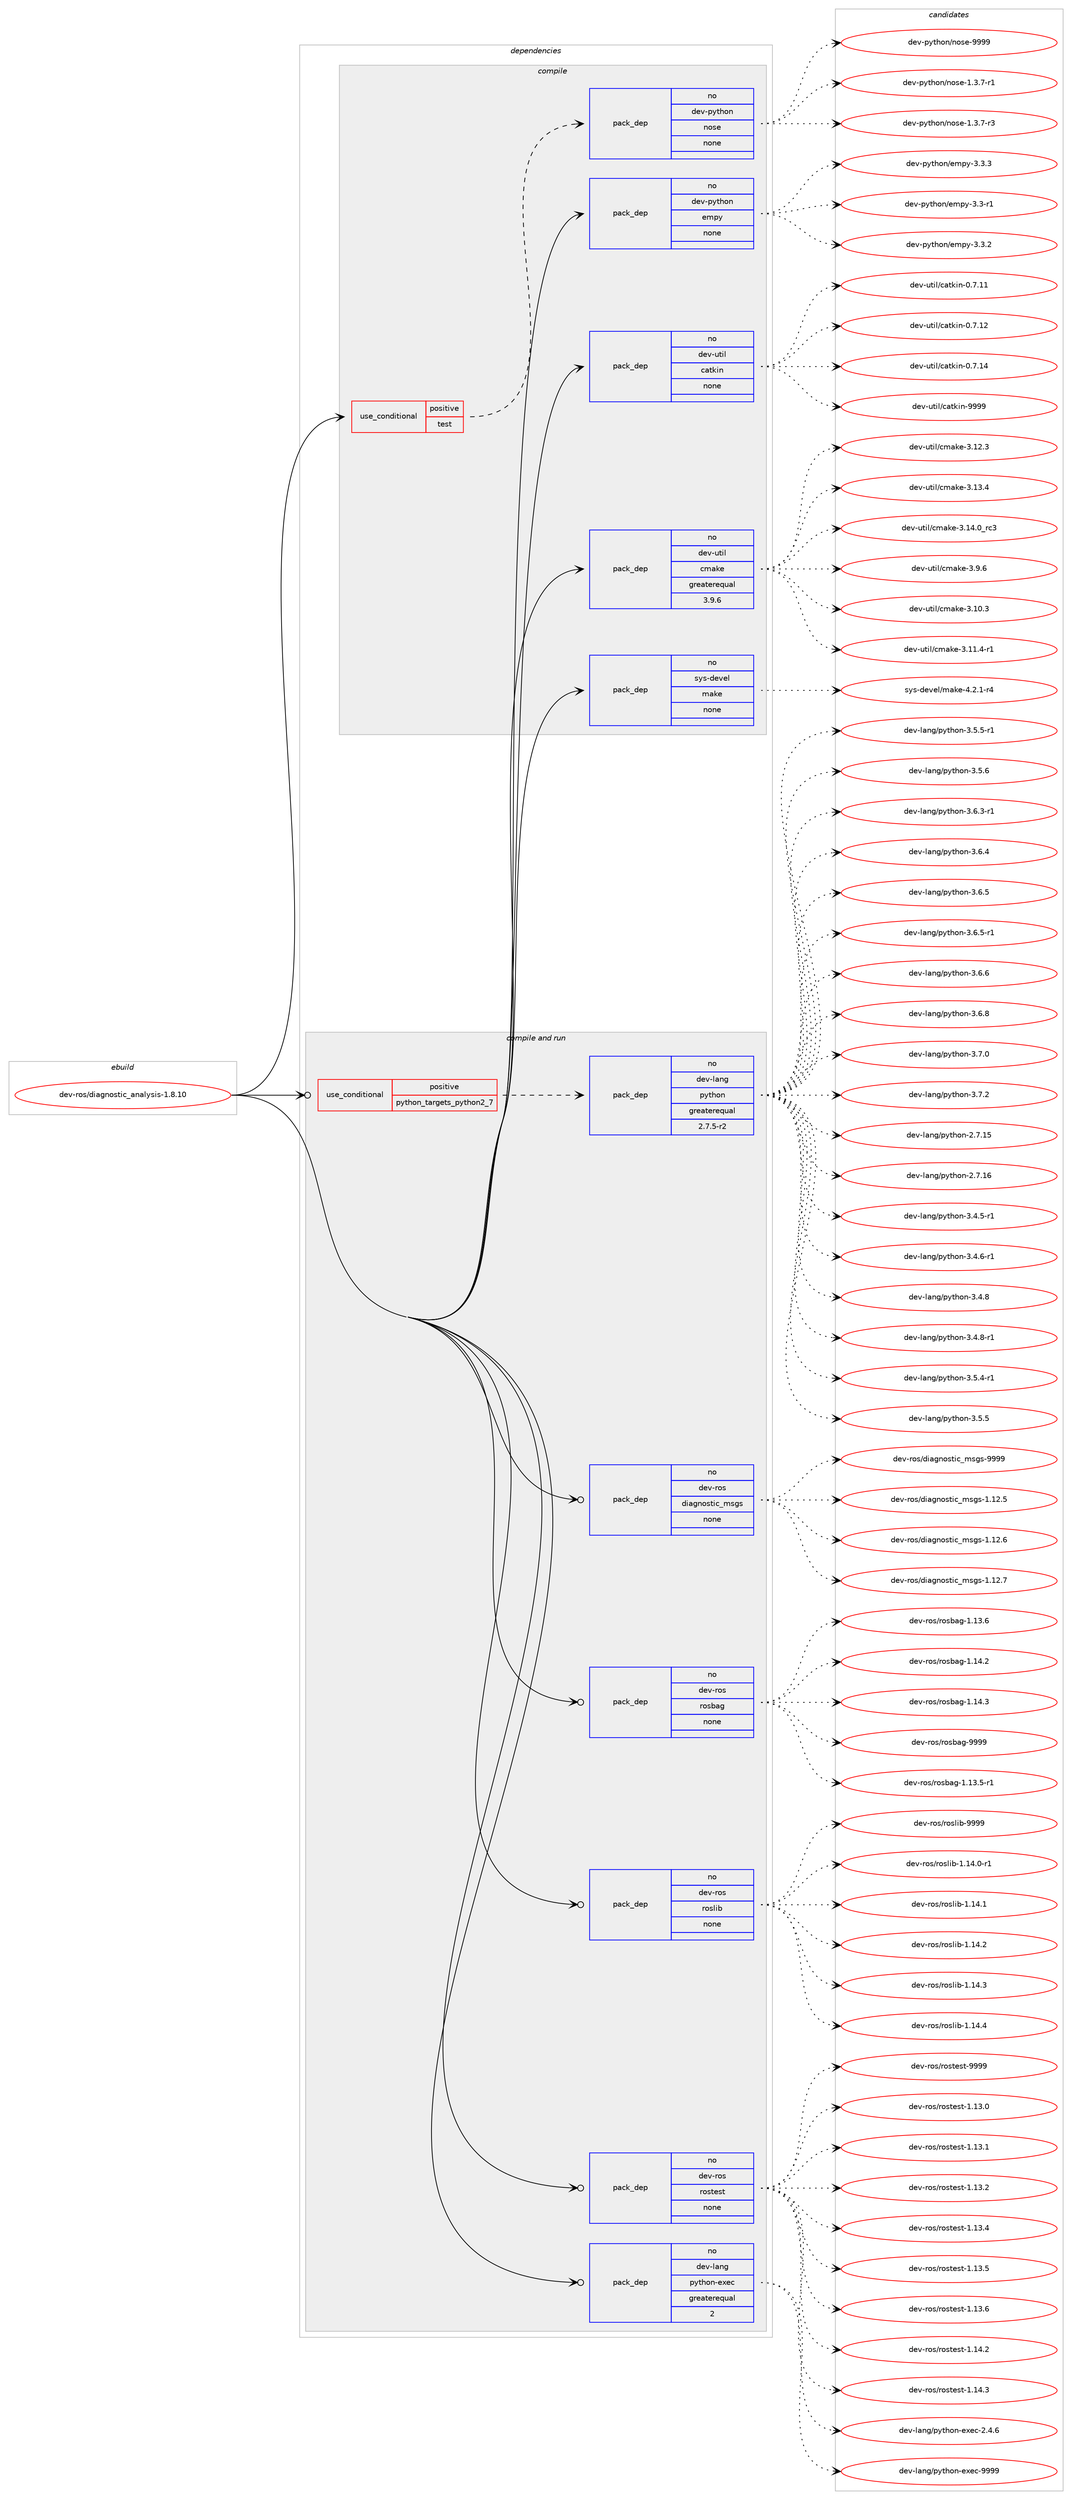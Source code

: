 digraph prolog {

# *************
# Graph options
# *************

newrank=true;
concentrate=true;
compound=true;
graph [rankdir=LR,fontname=Helvetica,fontsize=10,ranksep=1.5];#, ranksep=2.5, nodesep=0.2];
edge  [arrowhead=vee];
node  [fontname=Helvetica,fontsize=10];

# **********
# The ebuild
# **********

subgraph cluster_leftcol {
color=gray;
rank=same;
label=<<i>ebuild</i>>;
id [label="dev-ros/diagnostic_analysis-1.8.10", color=red, width=4, href="../dev-ros/diagnostic_analysis-1.8.10.svg"];
}

# ****************
# The dependencies
# ****************

subgraph cluster_midcol {
color=gray;
label=<<i>dependencies</i>>;
subgraph cluster_compile {
fillcolor="#eeeeee";
style=filled;
label=<<i>compile</i>>;
subgraph cond388242 {
dependency1454394 [label=<<TABLE BORDER="0" CELLBORDER="1" CELLSPACING="0" CELLPADDING="4"><TR><TD ROWSPAN="3" CELLPADDING="10">use_conditional</TD></TR><TR><TD>positive</TD></TR><TR><TD>test</TD></TR></TABLE>>, shape=none, color=red];
subgraph pack1042762 {
dependency1454395 [label=<<TABLE BORDER="0" CELLBORDER="1" CELLSPACING="0" CELLPADDING="4" WIDTH="220"><TR><TD ROWSPAN="6" CELLPADDING="30">pack_dep</TD></TR><TR><TD WIDTH="110">no</TD></TR><TR><TD>dev-python</TD></TR><TR><TD>nose</TD></TR><TR><TD>none</TD></TR><TR><TD></TD></TR></TABLE>>, shape=none, color=blue];
}
dependency1454394:e -> dependency1454395:w [weight=20,style="dashed",arrowhead="vee"];
}
id:e -> dependency1454394:w [weight=20,style="solid",arrowhead="vee"];
subgraph pack1042763 {
dependency1454396 [label=<<TABLE BORDER="0" CELLBORDER="1" CELLSPACING="0" CELLPADDING="4" WIDTH="220"><TR><TD ROWSPAN="6" CELLPADDING="30">pack_dep</TD></TR><TR><TD WIDTH="110">no</TD></TR><TR><TD>dev-python</TD></TR><TR><TD>empy</TD></TR><TR><TD>none</TD></TR><TR><TD></TD></TR></TABLE>>, shape=none, color=blue];
}
id:e -> dependency1454396:w [weight=20,style="solid",arrowhead="vee"];
subgraph pack1042764 {
dependency1454397 [label=<<TABLE BORDER="0" CELLBORDER="1" CELLSPACING="0" CELLPADDING="4" WIDTH="220"><TR><TD ROWSPAN="6" CELLPADDING="30">pack_dep</TD></TR><TR><TD WIDTH="110">no</TD></TR><TR><TD>dev-util</TD></TR><TR><TD>catkin</TD></TR><TR><TD>none</TD></TR><TR><TD></TD></TR></TABLE>>, shape=none, color=blue];
}
id:e -> dependency1454397:w [weight=20,style="solid",arrowhead="vee"];
subgraph pack1042765 {
dependency1454398 [label=<<TABLE BORDER="0" CELLBORDER="1" CELLSPACING="0" CELLPADDING="4" WIDTH="220"><TR><TD ROWSPAN="6" CELLPADDING="30">pack_dep</TD></TR><TR><TD WIDTH="110">no</TD></TR><TR><TD>dev-util</TD></TR><TR><TD>cmake</TD></TR><TR><TD>greaterequal</TD></TR><TR><TD>3.9.6</TD></TR></TABLE>>, shape=none, color=blue];
}
id:e -> dependency1454398:w [weight=20,style="solid",arrowhead="vee"];
subgraph pack1042766 {
dependency1454399 [label=<<TABLE BORDER="0" CELLBORDER="1" CELLSPACING="0" CELLPADDING="4" WIDTH="220"><TR><TD ROWSPAN="6" CELLPADDING="30">pack_dep</TD></TR><TR><TD WIDTH="110">no</TD></TR><TR><TD>sys-devel</TD></TR><TR><TD>make</TD></TR><TR><TD>none</TD></TR><TR><TD></TD></TR></TABLE>>, shape=none, color=blue];
}
id:e -> dependency1454399:w [weight=20,style="solid",arrowhead="vee"];
}
subgraph cluster_compileandrun {
fillcolor="#eeeeee";
style=filled;
label=<<i>compile and run</i>>;
subgraph cond388243 {
dependency1454400 [label=<<TABLE BORDER="0" CELLBORDER="1" CELLSPACING="0" CELLPADDING="4"><TR><TD ROWSPAN="3" CELLPADDING="10">use_conditional</TD></TR><TR><TD>positive</TD></TR><TR><TD>python_targets_python2_7</TD></TR></TABLE>>, shape=none, color=red];
subgraph pack1042767 {
dependency1454401 [label=<<TABLE BORDER="0" CELLBORDER="1" CELLSPACING="0" CELLPADDING="4" WIDTH="220"><TR><TD ROWSPAN="6" CELLPADDING="30">pack_dep</TD></TR><TR><TD WIDTH="110">no</TD></TR><TR><TD>dev-lang</TD></TR><TR><TD>python</TD></TR><TR><TD>greaterequal</TD></TR><TR><TD>2.7.5-r2</TD></TR></TABLE>>, shape=none, color=blue];
}
dependency1454400:e -> dependency1454401:w [weight=20,style="dashed",arrowhead="vee"];
}
id:e -> dependency1454400:w [weight=20,style="solid",arrowhead="odotvee"];
subgraph pack1042768 {
dependency1454402 [label=<<TABLE BORDER="0" CELLBORDER="1" CELLSPACING="0" CELLPADDING="4" WIDTH="220"><TR><TD ROWSPAN="6" CELLPADDING="30">pack_dep</TD></TR><TR><TD WIDTH="110">no</TD></TR><TR><TD>dev-lang</TD></TR><TR><TD>python-exec</TD></TR><TR><TD>greaterequal</TD></TR><TR><TD>2</TD></TR></TABLE>>, shape=none, color=blue];
}
id:e -> dependency1454402:w [weight=20,style="solid",arrowhead="odotvee"];
subgraph pack1042769 {
dependency1454403 [label=<<TABLE BORDER="0" CELLBORDER="1" CELLSPACING="0" CELLPADDING="4" WIDTH="220"><TR><TD ROWSPAN="6" CELLPADDING="30">pack_dep</TD></TR><TR><TD WIDTH="110">no</TD></TR><TR><TD>dev-ros</TD></TR><TR><TD>diagnostic_msgs</TD></TR><TR><TD>none</TD></TR><TR><TD></TD></TR></TABLE>>, shape=none, color=blue];
}
id:e -> dependency1454403:w [weight=20,style="solid",arrowhead="odotvee"];
subgraph pack1042770 {
dependency1454404 [label=<<TABLE BORDER="0" CELLBORDER="1" CELLSPACING="0" CELLPADDING="4" WIDTH="220"><TR><TD ROWSPAN="6" CELLPADDING="30">pack_dep</TD></TR><TR><TD WIDTH="110">no</TD></TR><TR><TD>dev-ros</TD></TR><TR><TD>rosbag</TD></TR><TR><TD>none</TD></TR><TR><TD></TD></TR></TABLE>>, shape=none, color=blue];
}
id:e -> dependency1454404:w [weight=20,style="solid",arrowhead="odotvee"];
subgraph pack1042771 {
dependency1454405 [label=<<TABLE BORDER="0" CELLBORDER="1" CELLSPACING="0" CELLPADDING="4" WIDTH="220"><TR><TD ROWSPAN="6" CELLPADDING="30">pack_dep</TD></TR><TR><TD WIDTH="110">no</TD></TR><TR><TD>dev-ros</TD></TR><TR><TD>roslib</TD></TR><TR><TD>none</TD></TR><TR><TD></TD></TR></TABLE>>, shape=none, color=blue];
}
id:e -> dependency1454405:w [weight=20,style="solid",arrowhead="odotvee"];
subgraph pack1042772 {
dependency1454406 [label=<<TABLE BORDER="0" CELLBORDER="1" CELLSPACING="0" CELLPADDING="4" WIDTH="220"><TR><TD ROWSPAN="6" CELLPADDING="30">pack_dep</TD></TR><TR><TD WIDTH="110">no</TD></TR><TR><TD>dev-ros</TD></TR><TR><TD>rostest</TD></TR><TR><TD>none</TD></TR><TR><TD></TD></TR></TABLE>>, shape=none, color=blue];
}
id:e -> dependency1454406:w [weight=20,style="solid",arrowhead="odotvee"];
}
subgraph cluster_run {
fillcolor="#eeeeee";
style=filled;
label=<<i>run</i>>;
}
}

# **************
# The candidates
# **************

subgraph cluster_choices {
rank=same;
color=gray;
label=<<i>candidates</i>>;

subgraph choice1042762 {
color=black;
nodesep=1;
choice10010111845112121116104111110471101111151014549465146554511449 [label="dev-python/nose-1.3.7-r1", color=red, width=4,href="../dev-python/nose-1.3.7-r1.svg"];
choice10010111845112121116104111110471101111151014549465146554511451 [label="dev-python/nose-1.3.7-r3", color=red, width=4,href="../dev-python/nose-1.3.7-r3.svg"];
choice10010111845112121116104111110471101111151014557575757 [label="dev-python/nose-9999", color=red, width=4,href="../dev-python/nose-9999.svg"];
dependency1454395:e -> choice10010111845112121116104111110471101111151014549465146554511449:w [style=dotted,weight="100"];
dependency1454395:e -> choice10010111845112121116104111110471101111151014549465146554511451:w [style=dotted,weight="100"];
dependency1454395:e -> choice10010111845112121116104111110471101111151014557575757:w [style=dotted,weight="100"];
}
subgraph choice1042763 {
color=black;
nodesep=1;
choice1001011184511212111610411111047101109112121455146514511449 [label="dev-python/empy-3.3-r1", color=red, width=4,href="../dev-python/empy-3.3-r1.svg"];
choice1001011184511212111610411111047101109112121455146514650 [label="dev-python/empy-3.3.2", color=red, width=4,href="../dev-python/empy-3.3.2.svg"];
choice1001011184511212111610411111047101109112121455146514651 [label="dev-python/empy-3.3.3", color=red, width=4,href="../dev-python/empy-3.3.3.svg"];
dependency1454396:e -> choice1001011184511212111610411111047101109112121455146514511449:w [style=dotted,weight="100"];
dependency1454396:e -> choice1001011184511212111610411111047101109112121455146514650:w [style=dotted,weight="100"];
dependency1454396:e -> choice1001011184511212111610411111047101109112121455146514651:w [style=dotted,weight="100"];
}
subgraph choice1042764 {
color=black;
nodesep=1;
choice1001011184511711610510847999711610710511045484655464949 [label="dev-util/catkin-0.7.11", color=red, width=4,href="../dev-util/catkin-0.7.11.svg"];
choice1001011184511711610510847999711610710511045484655464950 [label="dev-util/catkin-0.7.12", color=red, width=4,href="../dev-util/catkin-0.7.12.svg"];
choice1001011184511711610510847999711610710511045484655464952 [label="dev-util/catkin-0.7.14", color=red, width=4,href="../dev-util/catkin-0.7.14.svg"];
choice100101118451171161051084799971161071051104557575757 [label="dev-util/catkin-9999", color=red, width=4,href="../dev-util/catkin-9999.svg"];
dependency1454397:e -> choice1001011184511711610510847999711610710511045484655464949:w [style=dotted,weight="100"];
dependency1454397:e -> choice1001011184511711610510847999711610710511045484655464950:w [style=dotted,weight="100"];
dependency1454397:e -> choice1001011184511711610510847999711610710511045484655464952:w [style=dotted,weight="100"];
dependency1454397:e -> choice100101118451171161051084799971161071051104557575757:w [style=dotted,weight="100"];
}
subgraph choice1042765 {
color=black;
nodesep=1;
choice1001011184511711610510847991099710710145514649484651 [label="dev-util/cmake-3.10.3", color=red, width=4,href="../dev-util/cmake-3.10.3.svg"];
choice10010111845117116105108479910997107101455146494946524511449 [label="dev-util/cmake-3.11.4-r1", color=red, width=4,href="../dev-util/cmake-3.11.4-r1.svg"];
choice1001011184511711610510847991099710710145514649504651 [label="dev-util/cmake-3.12.3", color=red, width=4,href="../dev-util/cmake-3.12.3.svg"];
choice1001011184511711610510847991099710710145514649514652 [label="dev-util/cmake-3.13.4", color=red, width=4,href="../dev-util/cmake-3.13.4.svg"];
choice1001011184511711610510847991099710710145514649524648951149951 [label="dev-util/cmake-3.14.0_rc3", color=red, width=4,href="../dev-util/cmake-3.14.0_rc3.svg"];
choice10010111845117116105108479910997107101455146574654 [label="dev-util/cmake-3.9.6", color=red, width=4,href="../dev-util/cmake-3.9.6.svg"];
dependency1454398:e -> choice1001011184511711610510847991099710710145514649484651:w [style=dotted,weight="100"];
dependency1454398:e -> choice10010111845117116105108479910997107101455146494946524511449:w [style=dotted,weight="100"];
dependency1454398:e -> choice1001011184511711610510847991099710710145514649504651:w [style=dotted,weight="100"];
dependency1454398:e -> choice1001011184511711610510847991099710710145514649514652:w [style=dotted,weight="100"];
dependency1454398:e -> choice1001011184511711610510847991099710710145514649524648951149951:w [style=dotted,weight="100"];
dependency1454398:e -> choice10010111845117116105108479910997107101455146574654:w [style=dotted,weight="100"];
}
subgraph choice1042766 {
color=black;
nodesep=1;
choice1151211154510010111810110847109971071014552465046494511452 [label="sys-devel/make-4.2.1-r4", color=red, width=4,href="../sys-devel/make-4.2.1-r4.svg"];
dependency1454399:e -> choice1151211154510010111810110847109971071014552465046494511452:w [style=dotted,weight="100"];
}
subgraph choice1042767 {
color=black;
nodesep=1;
choice10010111845108971101034711212111610411111045504655464953 [label="dev-lang/python-2.7.15", color=red, width=4,href="../dev-lang/python-2.7.15.svg"];
choice10010111845108971101034711212111610411111045504655464954 [label="dev-lang/python-2.7.16", color=red, width=4,href="../dev-lang/python-2.7.16.svg"];
choice1001011184510897110103471121211161041111104551465246534511449 [label="dev-lang/python-3.4.5-r1", color=red, width=4,href="../dev-lang/python-3.4.5-r1.svg"];
choice1001011184510897110103471121211161041111104551465246544511449 [label="dev-lang/python-3.4.6-r1", color=red, width=4,href="../dev-lang/python-3.4.6-r1.svg"];
choice100101118451089711010347112121116104111110455146524656 [label="dev-lang/python-3.4.8", color=red, width=4,href="../dev-lang/python-3.4.8.svg"];
choice1001011184510897110103471121211161041111104551465246564511449 [label="dev-lang/python-3.4.8-r1", color=red, width=4,href="../dev-lang/python-3.4.8-r1.svg"];
choice1001011184510897110103471121211161041111104551465346524511449 [label="dev-lang/python-3.5.4-r1", color=red, width=4,href="../dev-lang/python-3.5.4-r1.svg"];
choice100101118451089711010347112121116104111110455146534653 [label="dev-lang/python-3.5.5", color=red, width=4,href="../dev-lang/python-3.5.5.svg"];
choice1001011184510897110103471121211161041111104551465346534511449 [label="dev-lang/python-3.5.5-r1", color=red, width=4,href="../dev-lang/python-3.5.5-r1.svg"];
choice100101118451089711010347112121116104111110455146534654 [label="dev-lang/python-3.5.6", color=red, width=4,href="../dev-lang/python-3.5.6.svg"];
choice1001011184510897110103471121211161041111104551465446514511449 [label="dev-lang/python-3.6.3-r1", color=red, width=4,href="../dev-lang/python-3.6.3-r1.svg"];
choice100101118451089711010347112121116104111110455146544652 [label="dev-lang/python-3.6.4", color=red, width=4,href="../dev-lang/python-3.6.4.svg"];
choice100101118451089711010347112121116104111110455146544653 [label="dev-lang/python-3.6.5", color=red, width=4,href="../dev-lang/python-3.6.5.svg"];
choice1001011184510897110103471121211161041111104551465446534511449 [label="dev-lang/python-3.6.5-r1", color=red, width=4,href="../dev-lang/python-3.6.5-r1.svg"];
choice100101118451089711010347112121116104111110455146544654 [label="dev-lang/python-3.6.6", color=red, width=4,href="../dev-lang/python-3.6.6.svg"];
choice100101118451089711010347112121116104111110455146544656 [label="dev-lang/python-3.6.8", color=red, width=4,href="../dev-lang/python-3.6.8.svg"];
choice100101118451089711010347112121116104111110455146554648 [label="dev-lang/python-3.7.0", color=red, width=4,href="../dev-lang/python-3.7.0.svg"];
choice100101118451089711010347112121116104111110455146554650 [label="dev-lang/python-3.7.2", color=red, width=4,href="../dev-lang/python-3.7.2.svg"];
dependency1454401:e -> choice10010111845108971101034711212111610411111045504655464953:w [style=dotted,weight="100"];
dependency1454401:e -> choice10010111845108971101034711212111610411111045504655464954:w [style=dotted,weight="100"];
dependency1454401:e -> choice1001011184510897110103471121211161041111104551465246534511449:w [style=dotted,weight="100"];
dependency1454401:e -> choice1001011184510897110103471121211161041111104551465246544511449:w [style=dotted,weight="100"];
dependency1454401:e -> choice100101118451089711010347112121116104111110455146524656:w [style=dotted,weight="100"];
dependency1454401:e -> choice1001011184510897110103471121211161041111104551465246564511449:w [style=dotted,weight="100"];
dependency1454401:e -> choice1001011184510897110103471121211161041111104551465346524511449:w [style=dotted,weight="100"];
dependency1454401:e -> choice100101118451089711010347112121116104111110455146534653:w [style=dotted,weight="100"];
dependency1454401:e -> choice1001011184510897110103471121211161041111104551465346534511449:w [style=dotted,weight="100"];
dependency1454401:e -> choice100101118451089711010347112121116104111110455146534654:w [style=dotted,weight="100"];
dependency1454401:e -> choice1001011184510897110103471121211161041111104551465446514511449:w [style=dotted,weight="100"];
dependency1454401:e -> choice100101118451089711010347112121116104111110455146544652:w [style=dotted,weight="100"];
dependency1454401:e -> choice100101118451089711010347112121116104111110455146544653:w [style=dotted,weight="100"];
dependency1454401:e -> choice1001011184510897110103471121211161041111104551465446534511449:w [style=dotted,weight="100"];
dependency1454401:e -> choice100101118451089711010347112121116104111110455146544654:w [style=dotted,weight="100"];
dependency1454401:e -> choice100101118451089711010347112121116104111110455146544656:w [style=dotted,weight="100"];
dependency1454401:e -> choice100101118451089711010347112121116104111110455146554648:w [style=dotted,weight="100"];
dependency1454401:e -> choice100101118451089711010347112121116104111110455146554650:w [style=dotted,weight="100"];
}
subgraph choice1042768 {
color=black;
nodesep=1;
choice1001011184510897110103471121211161041111104510112010199455046524654 [label="dev-lang/python-exec-2.4.6", color=red, width=4,href="../dev-lang/python-exec-2.4.6.svg"];
choice10010111845108971101034711212111610411111045101120101994557575757 [label="dev-lang/python-exec-9999", color=red, width=4,href="../dev-lang/python-exec-9999.svg"];
dependency1454402:e -> choice1001011184510897110103471121211161041111104510112010199455046524654:w [style=dotted,weight="100"];
dependency1454402:e -> choice10010111845108971101034711212111610411111045101120101994557575757:w [style=dotted,weight="100"];
}
subgraph choice1042769 {
color=black;
nodesep=1;
choice100101118451141111154710010597103110111115116105999510911510311545494649504653 [label="dev-ros/diagnostic_msgs-1.12.5", color=red, width=4,href="../dev-ros/diagnostic_msgs-1.12.5.svg"];
choice100101118451141111154710010597103110111115116105999510911510311545494649504654 [label="dev-ros/diagnostic_msgs-1.12.6", color=red, width=4,href="../dev-ros/diagnostic_msgs-1.12.6.svg"];
choice100101118451141111154710010597103110111115116105999510911510311545494649504655 [label="dev-ros/diagnostic_msgs-1.12.7", color=red, width=4,href="../dev-ros/diagnostic_msgs-1.12.7.svg"];
choice10010111845114111115471001059710311011111511610599951091151031154557575757 [label="dev-ros/diagnostic_msgs-9999", color=red, width=4,href="../dev-ros/diagnostic_msgs-9999.svg"];
dependency1454403:e -> choice100101118451141111154710010597103110111115116105999510911510311545494649504653:w [style=dotted,weight="100"];
dependency1454403:e -> choice100101118451141111154710010597103110111115116105999510911510311545494649504654:w [style=dotted,weight="100"];
dependency1454403:e -> choice100101118451141111154710010597103110111115116105999510911510311545494649504655:w [style=dotted,weight="100"];
dependency1454403:e -> choice10010111845114111115471001059710311011111511610599951091151031154557575757:w [style=dotted,weight="100"];
}
subgraph choice1042770 {
color=black;
nodesep=1;
choice10010111845114111115471141111159897103454946495146534511449 [label="dev-ros/rosbag-1.13.5-r1", color=red, width=4,href="../dev-ros/rosbag-1.13.5-r1.svg"];
choice1001011184511411111547114111115989710345494649514654 [label="dev-ros/rosbag-1.13.6", color=red, width=4,href="../dev-ros/rosbag-1.13.6.svg"];
choice1001011184511411111547114111115989710345494649524650 [label="dev-ros/rosbag-1.14.2", color=red, width=4,href="../dev-ros/rosbag-1.14.2.svg"];
choice1001011184511411111547114111115989710345494649524651 [label="dev-ros/rosbag-1.14.3", color=red, width=4,href="../dev-ros/rosbag-1.14.3.svg"];
choice100101118451141111154711411111598971034557575757 [label="dev-ros/rosbag-9999", color=red, width=4,href="../dev-ros/rosbag-9999.svg"];
dependency1454404:e -> choice10010111845114111115471141111159897103454946495146534511449:w [style=dotted,weight="100"];
dependency1454404:e -> choice1001011184511411111547114111115989710345494649514654:w [style=dotted,weight="100"];
dependency1454404:e -> choice1001011184511411111547114111115989710345494649524650:w [style=dotted,weight="100"];
dependency1454404:e -> choice1001011184511411111547114111115989710345494649524651:w [style=dotted,weight="100"];
dependency1454404:e -> choice100101118451141111154711411111598971034557575757:w [style=dotted,weight="100"];
}
subgraph choice1042771 {
color=black;
nodesep=1;
choice100101118451141111154711411111510810598454946495246484511449 [label="dev-ros/roslib-1.14.0-r1", color=red, width=4,href="../dev-ros/roslib-1.14.0-r1.svg"];
choice10010111845114111115471141111151081059845494649524649 [label="dev-ros/roslib-1.14.1", color=red, width=4,href="../dev-ros/roslib-1.14.1.svg"];
choice10010111845114111115471141111151081059845494649524650 [label="dev-ros/roslib-1.14.2", color=red, width=4,href="../dev-ros/roslib-1.14.2.svg"];
choice10010111845114111115471141111151081059845494649524651 [label="dev-ros/roslib-1.14.3", color=red, width=4,href="../dev-ros/roslib-1.14.3.svg"];
choice10010111845114111115471141111151081059845494649524652 [label="dev-ros/roslib-1.14.4", color=red, width=4,href="../dev-ros/roslib-1.14.4.svg"];
choice1001011184511411111547114111115108105984557575757 [label="dev-ros/roslib-9999", color=red, width=4,href="../dev-ros/roslib-9999.svg"];
dependency1454405:e -> choice100101118451141111154711411111510810598454946495246484511449:w [style=dotted,weight="100"];
dependency1454405:e -> choice10010111845114111115471141111151081059845494649524649:w [style=dotted,weight="100"];
dependency1454405:e -> choice10010111845114111115471141111151081059845494649524650:w [style=dotted,weight="100"];
dependency1454405:e -> choice10010111845114111115471141111151081059845494649524651:w [style=dotted,weight="100"];
dependency1454405:e -> choice10010111845114111115471141111151081059845494649524652:w [style=dotted,weight="100"];
dependency1454405:e -> choice1001011184511411111547114111115108105984557575757:w [style=dotted,weight="100"];
}
subgraph choice1042772 {
color=black;
nodesep=1;
choice100101118451141111154711411111511610111511645494649514648 [label="dev-ros/rostest-1.13.0", color=red, width=4,href="../dev-ros/rostest-1.13.0.svg"];
choice100101118451141111154711411111511610111511645494649514649 [label="dev-ros/rostest-1.13.1", color=red, width=4,href="../dev-ros/rostest-1.13.1.svg"];
choice100101118451141111154711411111511610111511645494649514650 [label="dev-ros/rostest-1.13.2", color=red, width=4,href="../dev-ros/rostest-1.13.2.svg"];
choice100101118451141111154711411111511610111511645494649514652 [label="dev-ros/rostest-1.13.4", color=red, width=4,href="../dev-ros/rostest-1.13.4.svg"];
choice100101118451141111154711411111511610111511645494649514653 [label="dev-ros/rostest-1.13.5", color=red, width=4,href="../dev-ros/rostest-1.13.5.svg"];
choice100101118451141111154711411111511610111511645494649514654 [label="dev-ros/rostest-1.13.6", color=red, width=4,href="../dev-ros/rostest-1.13.6.svg"];
choice100101118451141111154711411111511610111511645494649524650 [label="dev-ros/rostest-1.14.2", color=red, width=4,href="../dev-ros/rostest-1.14.2.svg"];
choice100101118451141111154711411111511610111511645494649524651 [label="dev-ros/rostest-1.14.3", color=red, width=4,href="../dev-ros/rostest-1.14.3.svg"];
choice10010111845114111115471141111151161011151164557575757 [label="dev-ros/rostest-9999", color=red, width=4,href="../dev-ros/rostest-9999.svg"];
dependency1454406:e -> choice100101118451141111154711411111511610111511645494649514648:w [style=dotted,weight="100"];
dependency1454406:e -> choice100101118451141111154711411111511610111511645494649514649:w [style=dotted,weight="100"];
dependency1454406:e -> choice100101118451141111154711411111511610111511645494649514650:w [style=dotted,weight="100"];
dependency1454406:e -> choice100101118451141111154711411111511610111511645494649514652:w [style=dotted,weight="100"];
dependency1454406:e -> choice100101118451141111154711411111511610111511645494649514653:w [style=dotted,weight="100"];
dependency1454406:e -> choice100101118451141111154711411111511610111511645494649514654:w [style=dotted,weight="100"];
dependency1454406:e -> choice100101118451141111154711411111511610111511645494649524650:w [style=dotted,weight="100"];
dependency1454406:e -> choice100101118451141111154711411111511610111511645494649524651:w [style=dotted,weight="100"];
dependency1454406:e -> choice10010111845114111115471141111151161011151164557575757:w [style=dotted,weight="100"];
}
}

}
